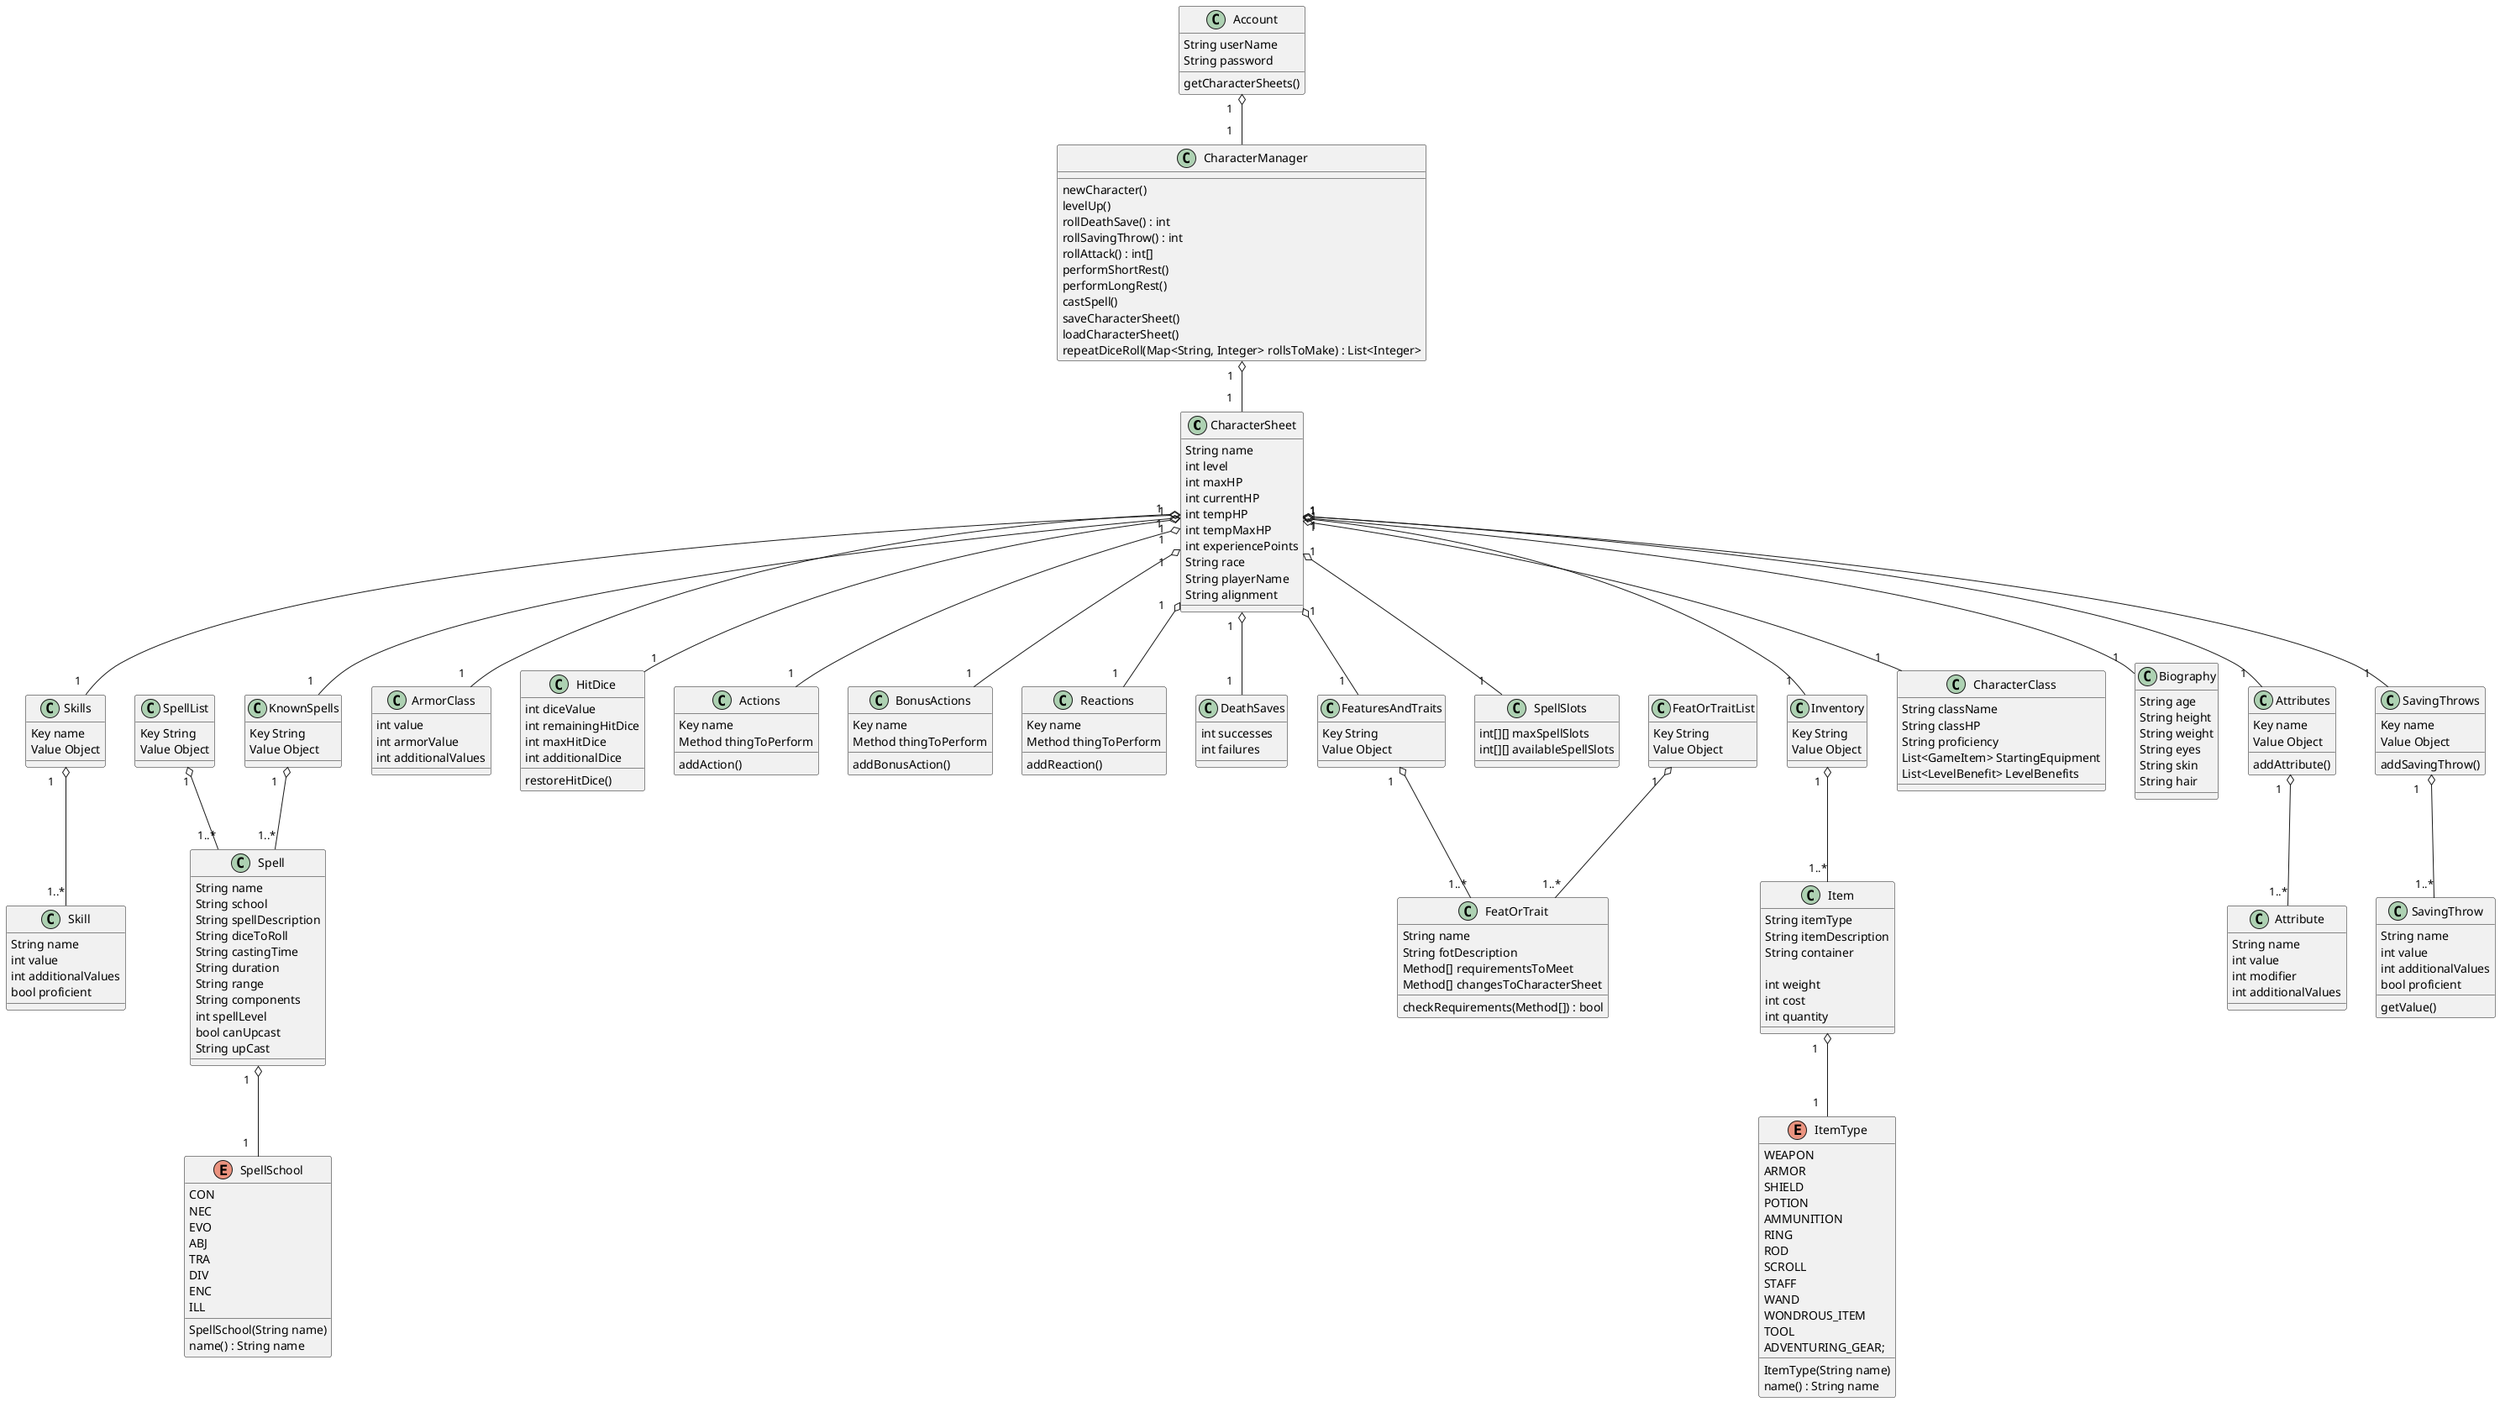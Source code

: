 @startuml
'https://plantuml.com/class-diagram


CharacterSheet "1    " o-- "1    " Attributes
CharacterSheet "1  " o-- "1    " SavingThrows
SavingThrows "1    " o-- "1..*" SavingThrow
Attributes "1   " o-- "1..*" Attribute
Skills "1    " o-- "1..*" Skill
CharacterSheet "1    " o-- "1   " Skills
CharacterSheet "1    " o-- "1    " ArmorClass

CharacterSheet "1   " o-- "1   " HitDice
CharacterSheet "1   " o-- "1   " Actions
CharacterSheet "1   " o-- "1   " BonusActions
CharacterSheet "1   " o-- "1   " Reactions
CharacterSheet "1   " o-- "1   " DeathSaves
CharacterSheet "1   " o-- "1   " KnownSpells
CharacterSheet "1   " o-- "1   " SpellSlots
CharacterSheet "1   " o-- "1   " Inventory
CharacterSheet "1   " o-- "1   " FeaturesAndTraits
CharacterSheet "1   " o-- "1   " CharacterClass
CharacterSheet "1   " o-- "1   " Biography
CharacterManager "1   " o-- "1   " CharacterSheet
Account "1   " o-- "1   " CharacterManager
SpellList "1" o-- "1..*" Spell
KnownSpells "1   " o-- "1..*" Spell
Inventory "1  " o-- "1..*" Item
FeaturesAndTraits "1   " o-- "1..*" FeatOrTrait
FeatOrTraitList "1   " o-- "1..*" FeatOrTrait
Item "1   " o-- "1   " ItemType
Spell "1   " o-- "1   " SpellSchool


class Account {
String userName
String password

getCharacterSheets()
}

class CharacterManager {

newCharacter()
levelUp()
rollDeathSave() : int
rollSavingThrow() : int
rollAttack() : int[]
performShortRest()
performLongRest()
castSpell()
saveCharacterSheet()
loadCharacterSheet()
repeatDiceRoll(Map<String, Integer> rollsToMake) : List<Integer>

}
class CharacterSheet {
String name
int level
int maxHP
int currentHP
int tempHP
int tempMaxHP
int experiencePoints
String race
String playerName
String alignment





}

class FeaturesAndTraits {
Key String
Value Object
}

class FeatOrTrait {
String name
String fotDescription
Method[] requirementsToMeet
Method[] changesToCharacterSheet

checkRequirements(Method[]) : bool
}
class ArmorClass {
int value
int armorValue
int additionalValues

}
class Attribute {
String name
int value
int modifier
int additionalValues

}

class Attributes {
Key name
Value Object
addAttribute()
}
class SavingThrows {
Key name
Value Object

addSavingThrow()
}

class SavingThrow {
String name
int value
int additionalValues
bool proficient

getValue()
}

class Skills {
Key name
Value Object

}

class Skill {
String name
int value
int additionalValues
bool proficient

}

class HitDice {
int diceValue
int remainingHitDice
int maxHitDice
int additionalDice

restoreHitDice()
}

class DeathSaves {
int successes
int failures

}

class Actions {
Key name
Method thingToPerform

addAction()
}

class BonusActions {
Key name
Method thingToPerform

addBonusAction()
}

class Reactions {
Key name
Method thingToPerform

addReaction()
}

class KnownSpells {
Key String
Value Object
}

class Spell {
String name
String school
String spellDescription
String diceToRoll
String castingTime
String duration
String range
String components
int spellLevel
bool canUpcast
String upCast
}

class FeatOrTraitList {
Key String
Value Object
}

class SpellList {
Key String
Value Object
}

class SpellSlots {
int[][] maxSpellSlots
int[][] availableSpellSlots
}

class Inventory {
Key String
Value Object
}

class Item {
String itemType
String itemDescription
String container

int weight
int cost
int quantity
}

enum SpellSchool {
CON
NEC
EVO
ABJ
TRA
DIV
ENC
ILL

SpellSchool(String name)
name() : String name
}

class Biography {
String age
String height
String weight
String eyes
String skin
String hair


}

class CharacterClass {

String className
String classHP
String proficiency
List<GameItem> StartingEquipment
List<LevelBenefit> LevelBenefits

}

enum ItemType {
WEAPON
ARMOR
SHIELD
POTION
AMMUNITION
RING
ROD
SCROLL
STAFF
WAND
WONDROUS_ITEM
TOOL
ADVENTURING_GEAR;


ItemType(String name)
name() : String name
}
@enduml
